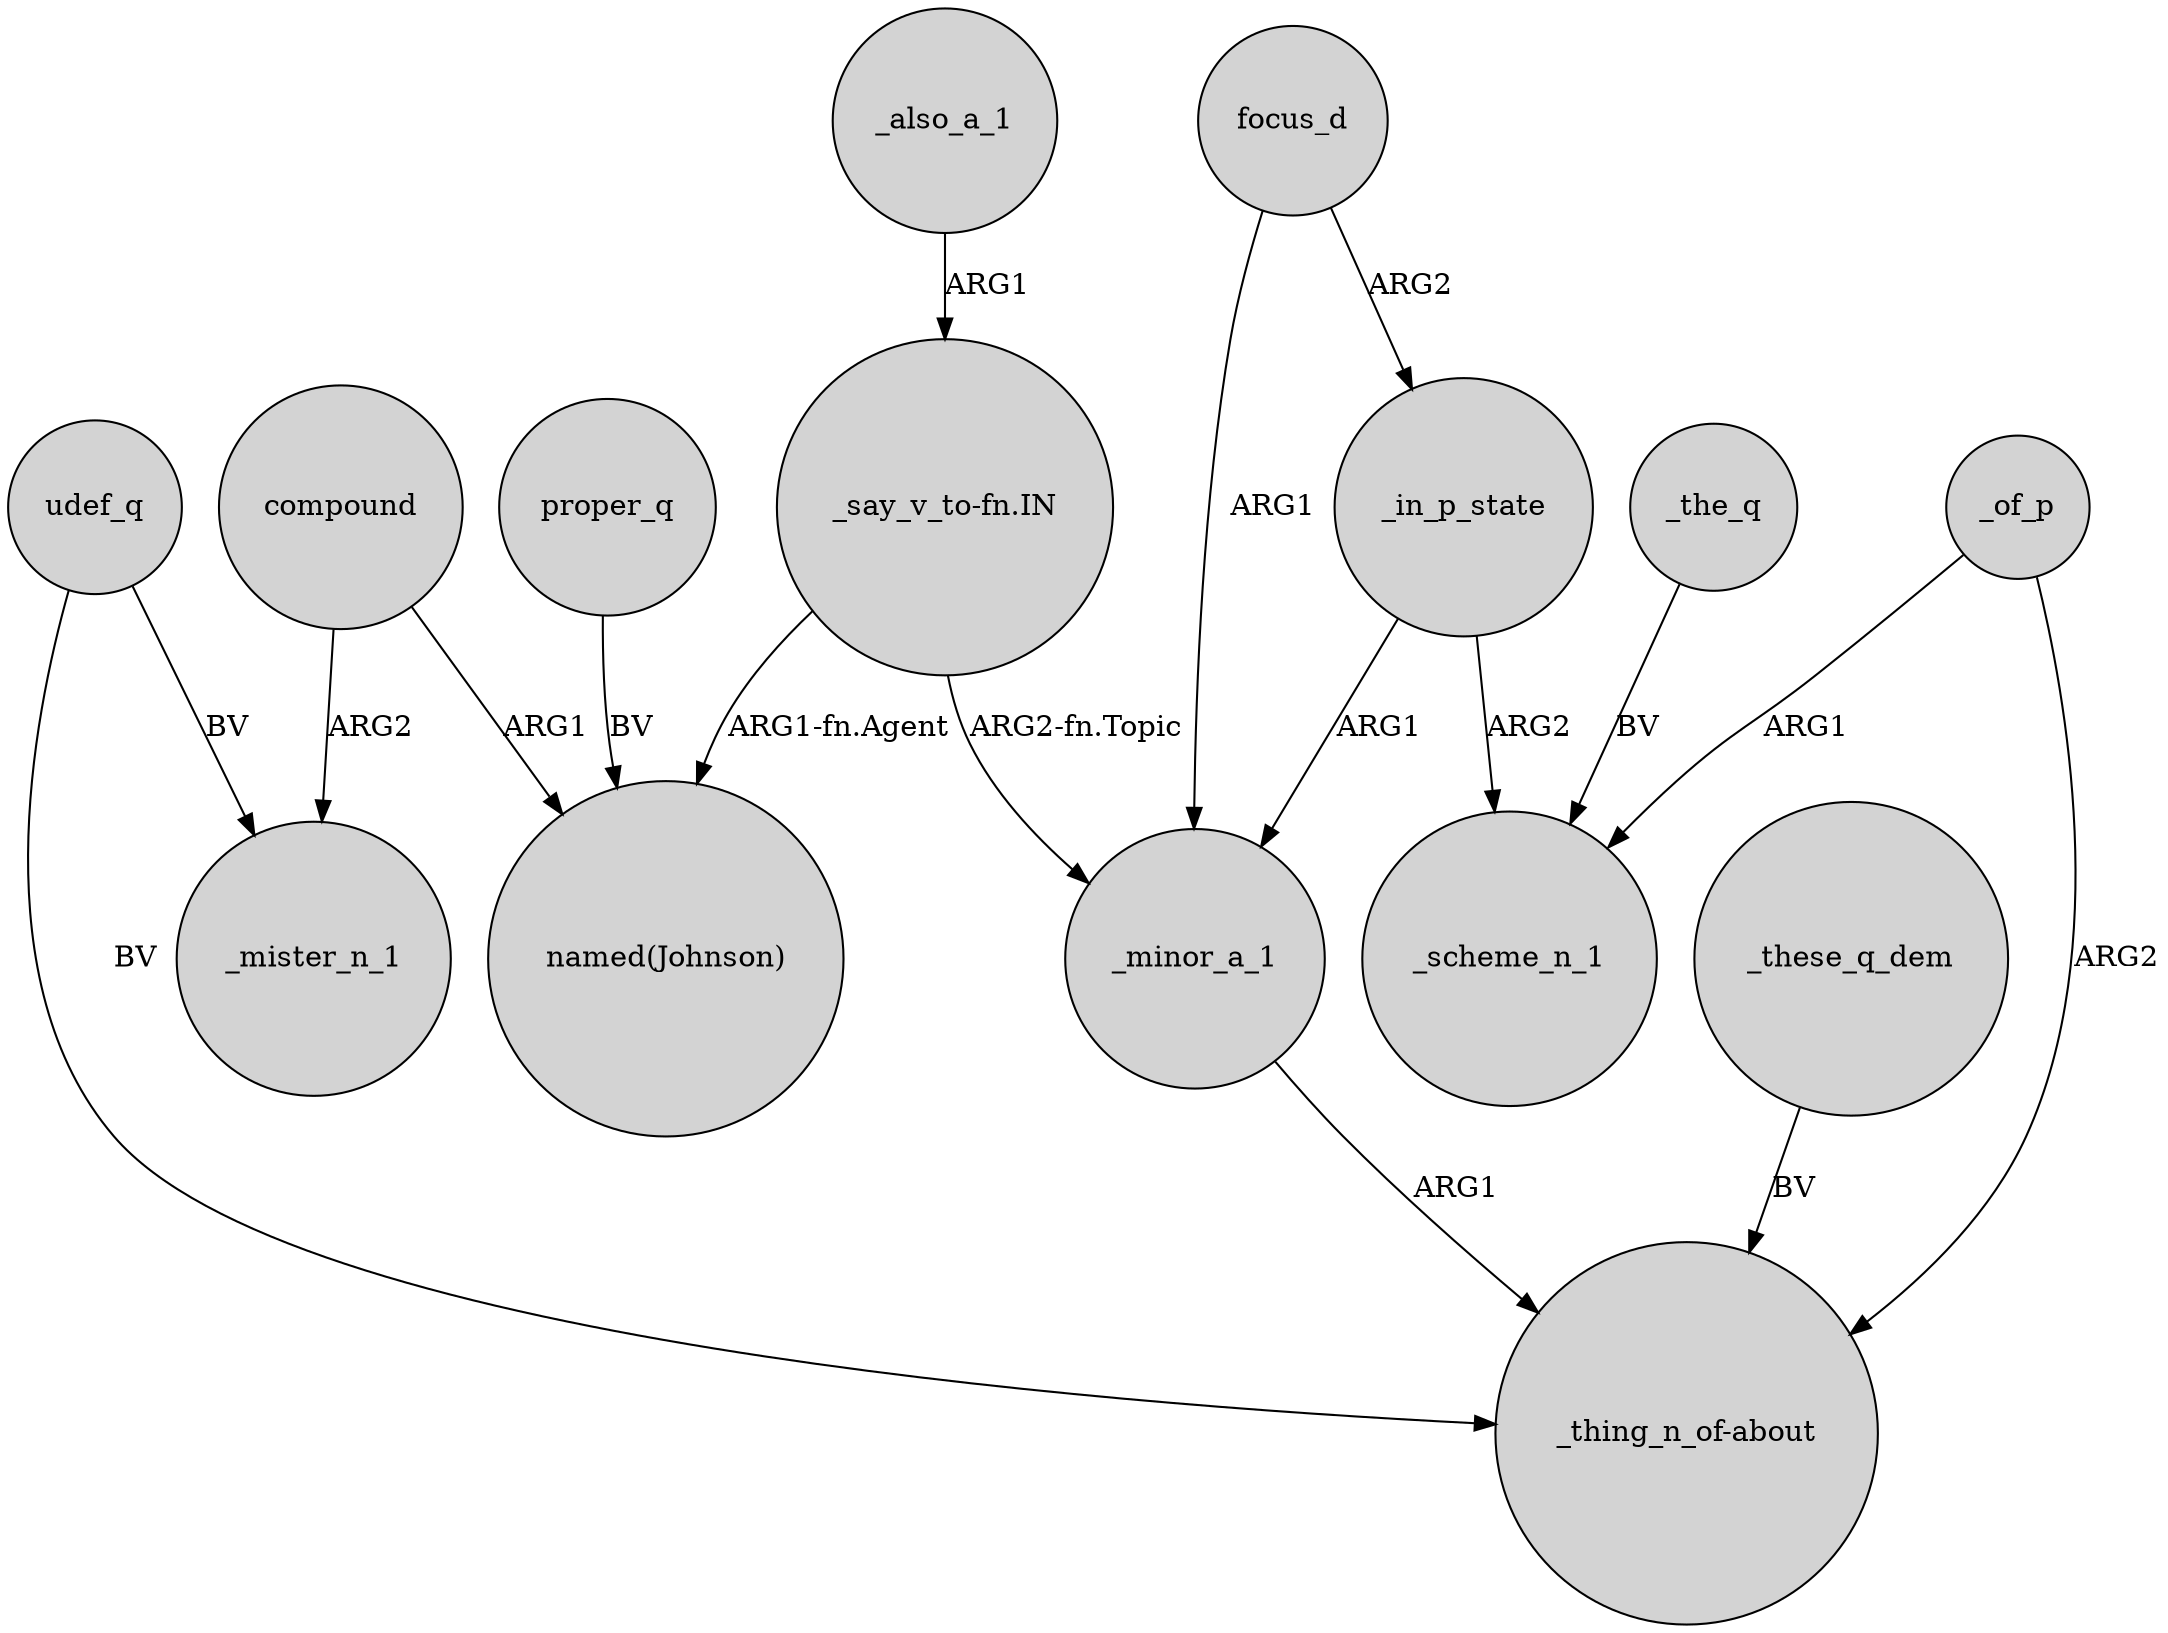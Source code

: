 digraph {
	node [shape=circle style=filled]
	udef_q -> _mister_n_1 [label=BV]
	_of_p -> "_thing_n_of-about" [label=ARG2]
	"_say_v_to-fn.IN" -> "named(Johnson)" [label="ARG1-fn.Agent"]
	udef_q -> "_thing_n_of-about" [label=BV]
	_also_a_1 -> "_say_v_to-fn.IN" [label=ARG1]
	focus_d -> _minor_a_1 [label=ARG1]
	_of_p -> _scheme_n_1 [label=ARG1]
	proper_q -> "named(Johnson)" [label=BV]
	_in_p_state -> _scheme_n_1 [label=ARG2]
	compound -> "named(Johnson)" [label=ARG1]
	_the_q -> _scheme_n_1 [label=BV]
	_these_q_dem -> "_thing_n_of-about" [label=BV]
	_minor_a_1 -> "_thing_n_of-about" [label=ARG1]
	_in_p_state -> _minor_a_1 [label=ARG1]
	"_say_v_to-fn.IN" -> _minor_a_1 [label="ARG2-fn.Topic"]
	compound -> _mister_n_1 [label=ARG2]
	focus_d -> _in_p_state [label=ARG2]
}
